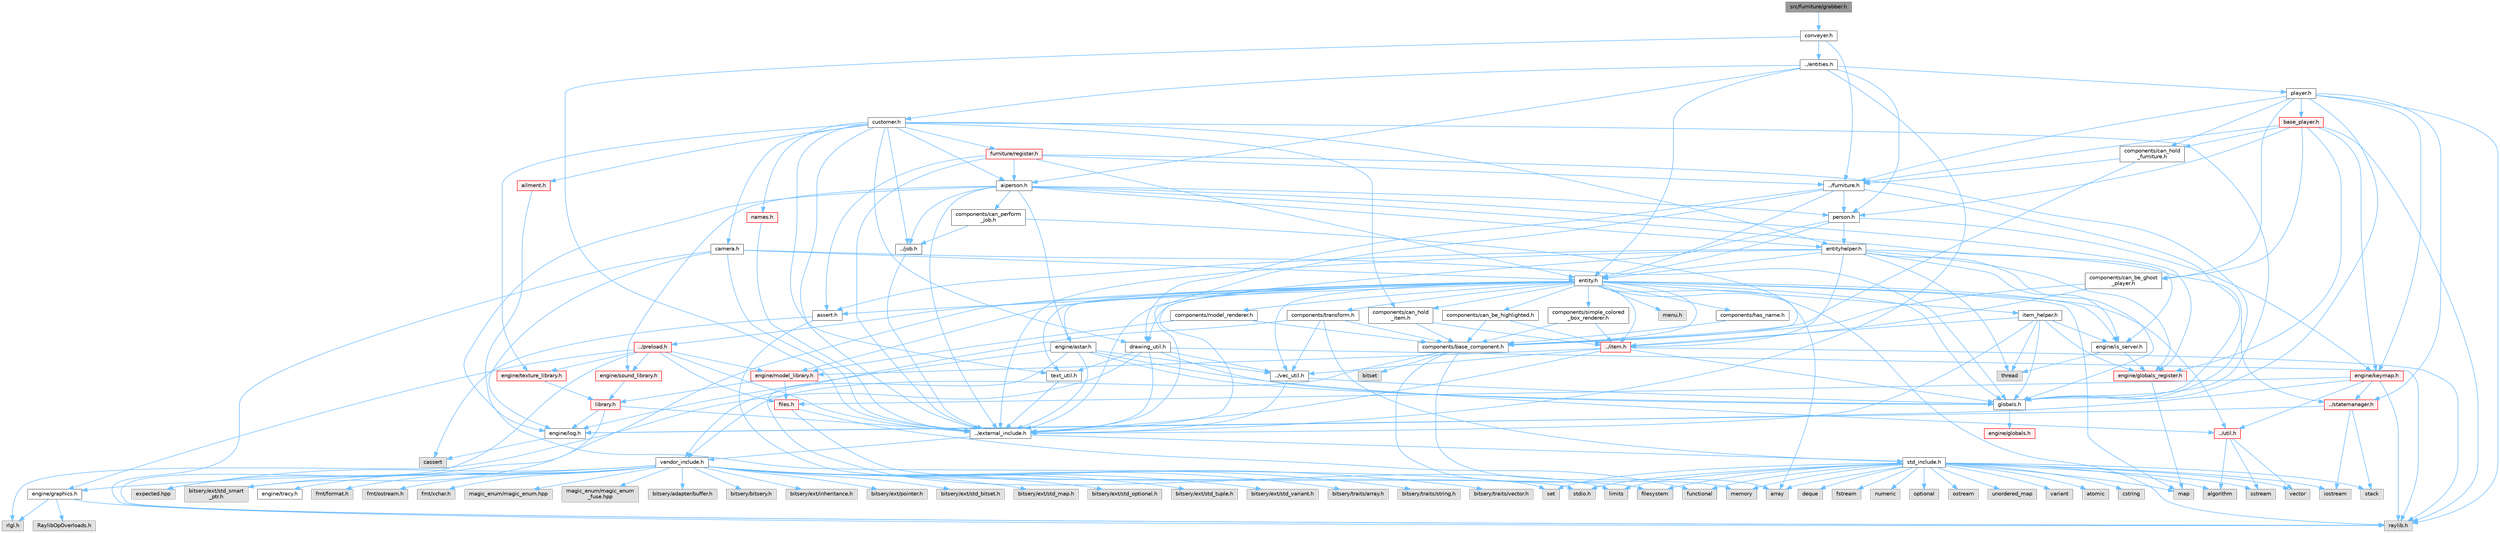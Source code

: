 digraph "src/furniture/grabber.h"
{
 // LATEX_PDF_SIZE
  bgcolor="transparent";
  edge [fontname=Helvetica,fontsize=10,labelfontname=Helvetica,labelfontsize=10];
  node [fontname=Helvetica,fontsize=10,shape=box,height=0.2,width=0.4];
  Node1 [label="src/furniture/grabber.h",height=0.2,width=0.4,color="gray40", fillcolor="grey60", style="filled", fontcolor="black",tooltip=" "];
  Node1 -> Node2 [color="steelblue1",style="solid"];
  Node2 [label="conveyer.h",height=0.2,width=0.4,color="grey40", fillcolor="white", style="filled",URL="$de/d1f/conveyer_8h.html",tooltip=" "];
  Node2 -> Node3 [color="steelblue1",style="solid"];
  Node3 [label="../external_include.h",height=0.2,width=0.4,color="grey40", fillcolor="white", style="filled",URL="$d7/daf/external__include_8h.html",tooltip=" "];
  Node3 -> Node4 [color="steelblue1",style="solid"];
  Node4 [label="std_include.h",height=0.2,width=0.4,color="grey40", fillcolor="white", style="filled",URL="$d4/dae/std__include_8h.html",tooltip=" "];
  Node4 -> Node5 [color="steelblue1",style="solid"];
  Node5 [label="stdio.h",height=0.2,width=0.4,color="grey60", fillcolor="#E0E0E0", style="filled",tooltip=" "];
  Node4 -> Node6 [color="steelblue1",style="solid"];
  Node6 [label="algorithm",height=0.2,width=0.4,color="grey60", fillcolor="#E0E0E0", style="filled",tooltip=" "];
  Node4 -> Node7 [color="steelblue1",style="solid"];
  Node7 [label="array",height=0.2,width=0.4,color="grey60", fillcolor="#E0E0E0", style="filled",tooltip=" "];
  Node4 -> Node8 [color="steelblue1",style="solid"];
  Node8 [label="atomic",height=0.2,width=0.4,color="grey60", fillcolor="#E0E0E0", style="filled",tooltip=" "];
  Node4 -> Node9 [color="steelblue1",style="solid"];
  Node9 [label="cstring",height=0.2,width=0.4,color="grey60", fillcolor="#E0E0E0", style="filled",tooltip=" "];
  Node4 -> Node10 [color="steelblue1",style="solid"];
  Node10 [label="deque",height=0.2,width=0.4,color="grey60", fillcolor="#E0E0E0", style="filled",tooltip=" "];
  Node4 -> Node11 [color="steelblue1",style="solid"];
  Node11 [label="filesystem",height=0.2,width=0.4,color="grey60", fillcolor="#E0E0E0", style="filled",tooltip=" "];
  Node4 -> Node12 [color="steelblue1",style="solid"];
  Node12 [label="fstream",height=0.2,width=0.4,color="grey60", fillcolor="#E0E0E0", style="filled",tooltip=" "];
  Node4 -> Node13 [color="steelblue1",style="solid"];
  Node13 [label="functional",height=0.2,width=0.4,color="grey60", fillcolor="#E0E0E0", style="filled",tooltip=" "];
  Node4 -> Node14 [color="steelblue1",style="solid"];
  Node14 [label="iostream",height=0.2,width=0.4,color="grey60", fillcolor="#E0E0E0", style="filled",tooltip=" "];
  Node4 -> Node15 [color="steelblue1",style="solid"];
  Node15 [label="limits",height=0.2,width=0.4,color="grey60", fillcolor="#E0E0E0", style="filled",tooltip=" "];
  Node4 -> Node16 [color="steelblue1",style="solid"];
  Node16 [label="map",height=0.2,width=0.4,color="grey60", fillcolor="#E0E0E0", style="filled",tooltip=" "];
  Node4 -> Node17 [color="steelblue1",style="solid"];
  Node17 [label="memory",height=0.2,width=0.4,color="grey60", fillcolor="#E0E0E0", style="filled",tooltip=" "];
  Node4 -> Node18 [color="steelblue1",style="solid"];
  Node18 [label="numeric",height=0.2,width=0.4,color="grey60", fillcolor="#E0E0E0", style="filled",tooltip=" "];
  Node4 -> Node19 [color="steelblue1",style="solid"];
  Node19 [label="optional",height=0.2,width=0.4,color="grey60", fillcolor="#E0E0E0", style="filled",tooltip=" "];
  Node4 -> Node20 [color="steelblue1",style="solid"];
  Node20 [label="ostream",height=0.2,width=0.4,color="grey60", fillcolor="#E0E0E0", style="filled",tooltip=" "];
  Node4 -> Node21 [color="steelblue1",style="solid"];
  Node21 [label="set",height=0.2,width=0.4,color="grey60", fillcolor="#E0E0E0", style="filled",tooltip=" "];
  Node4 -> Node22 [color="steelblue1",style="solid"];
  Node22 [label="sstream",height=0.2,width=0.4,color="grey60", fillcolor="#E0E0E0", style="filled",tooltip=" "];
  Node4 -> Node23 [color="steelblue1",style="solid"];
  Node23 [label="stack",height=0.2,width=0.4,color="grey60", fillcolor="#E0E0E0", style="filled",tooltip=" "];
  Node4 -> Node24 [color="steelblue1",style="solid"];
  Node24 [label="unordered_map",height=0.2,width=0.4,color="grey60", fillcolor="#E0E0E0", style="filled",tooltip=" "];
  Node4 -> Node25 [color="steelblue1",style="solid"];
  Node25 [label="variant",height=0.2,width=0.4,color="grey60", fillcolor="#E0E0E0", style="filled",tooltip=" "];
  Node4 -> Node26 [color="steelblue1",style="solid"];
  Node26 [label="vector",height=0.2,width=0.4,color="grey60", fillcolor="#E0E0E0", style="filled",tooltip=" "];
  Node3 -> Node27 [color="steelblue1",style="solid"];
  Node27 [label="vendor_include.h",height=0.2,width=0.4,color="grey40", fillcolor="white", style="filled",URL="$d6/dba/vendor__include_8h.html",tooltip=" "];
  Node27 -> Node28 [color="steelblue1",style="solid"];
  Node28 [label="engine/graphics.h",height=0.2,width=0.4,color="grey40", fillcolor="white", style="filled",URL="$d7/d04/graphics_8h.html",tooltip=" "];
  Node28 -> Node29 [color="steelblue1",style="solid"];
  Node29 [label="raylib.h",height=0.2,width=0.4,color="grey60", fillcolor="#E0E0E0", style="filled",tooltip=" "];
  Node28 -> Node30 [color="steelblue1",style="solid"];
  Node30 [label="rlgl.h",height=0.2,width=0.4,color="grey60", fillcolor="#E0E0E0", style="filled",tooltip=" "];
  Node28 -> Node31 [color="steelblue1",style="solid"];
  Node31 [label="RaylibOpOverloads.h",height=0.2,width=0.4,color="grey60", fillcolor="#E0E0E0", style="filled",tooltip=" "];
  Node27 -> Node32 [color="steelblue1",style="solid"];
  Node32 [label="fmt/format.h",height=0.2,width=0.4,color="grey60", fillcolor="#E0E0E0", style="filled",tooltip=" "];
  Node27 -> Node33 [color="steelblue1",style="solid"];
  Node33 [label="fmt/ostream.h",height=0.2,width=0.4,color="grey60", fillcolor="#E0E0E0", style="filled",tooltip=" "];
  Node27 -> Node34 [color="steelblue1",style="solid"];
  Node34 [label="fmt/xchar.h",height=0.2,width=0.4,color="grey60", fillcolor="#E0E0E0", style="filled",tooltip=" "];
  Node27 -> Node35 [color="steelblue1",style="solid"];
  Node35 [label="expected.hpp",height=0.2,width=0.4,color="grey60", fillcolor="#E0E0E0", style="filled",tooltip=" "];
  Node27 -> Node36 [color="steelblue1",style="solid"];
  Node36 [label="magic_enum/magic_enum.hpp",height=0.2,width=0.4,color="grey60", fillcolor="#E0E0E0", style="filled",tooltip=" "];
  Node27 -> Node37 [color="steelblue1",style="solid"];
  Node37 [label="magic_enum/magic_enum\l_fuse.hpp",height=0.2,width=0.4,color="grey60", fillcolor="#E0E0E0", style="filled",tooltip=" "];
  Node27 -> Node38 [color="steelblue1",style="solid"];
  Node38 [label="bitsery/adapter/buffer.h",height=0.2,width=0.4,color="grey60", fillcolor="#E0E0E0", style="filled",tooltip=" "];
  Node27 -> Node39 [color="steelblue1",style="solid"];
  Node39 [label="bitsery/bitsery.h",height=0.2,width=0.4,color="grey60", fillcolor="#E0E0E0", style="filled",tooltip=" "];
  Node27 -> Node40 [color="steelblue1",style="solid"];
  Node40 [label="bitsery/ext/inheritance.h",height=0.2,width=0.4,color="grey60", fillcolor="#E0E0E0", style="filled",tooltip=" "];
  Node27 -> Node41 [color="steelblue1",style="solid"];
  Node41 [label="bitsery/ext/pointer.h",height=0.2,width=0.4,color="grey60", fillcolor="#E0E0E0", style="filled",tooltip=" "];
  Node27 -> Node42 [color="steelblue1",style="solid"];
  Node42 [label="bitsery/ext/std_bitset.h",height=0.2,width=0.4,color="grey60", fillcolor="#E0E0E0", style="filled",tooltip=" "];
  Node27 -> Node43 [color="steelblue1",style="solid"];
  Node43 [label="bitsery/ext/std_map.h",height=0.2,width=0.4,color="grey60", fillcolor="#E0E0E0", style="filled",tooltip=" "];
  Node27 -> Node44 [color="steelblue1",style="solid"];
  Node44 [label="bitsery/ext/std_optional.h",height=0.2,width=0.4,color="grey60", fillcolor="#E0E0E0", style="filled",tooltip=" "];
  Node27 -> Node45 [color="steelblue1",style="solid"];
  Node45 [label="bitsery/ext/std_smart\l_ptr.h",height=0.2,width=0.4,color="grey60", fillcolor="#E0E0E0", style="filled",tooltip=" "];
  Node27 -> Node46 [color="steelblue1",style="solid"];
  Node46 [label="bitsery/ext/std_tuple.h",height=0.2,width=0.4,color="grey60", fillcolor="#E0E0E0", style="filled",tooltip=" "];
  Node27 -> Node47 [color="steelblue1",style="solid"];
  Node47 [label="bitsery/ext/std_variant.h",height=0.2,width=0.4,color="grey60", fillcolor="#E0E0E0", style="filled",tooltip=" "];
  Node27 -> Node48 [color="steelblue1",style="solid"];
  Node48 [label="bitsery/traits/array.h",height=0.2,width=0.4,color="grey60", fillcolor="#E0E0E0", style="filled",tooltip=" "];
  Node27 -> Node49 [color="steelblue1",style="solid"];
  Node49 [label="bitsery/traits/string.h",height=0.2,width=0.4,color="grey60", fillcolor="#E0E0E0", style="filled",tooltip=" "];
  Node27 -> Node50 [color="steelblue1",style="solid"];
  Node50 [label="bitsery/traits/vector.h",height=0.2,width=0.4,color="grey60", fillcolor="#E0E0E0", style="filled",tooltip=" "];
  Node27 -> Node51 [color="steelblue1",style="solid"];
  Node51 [label="engine/tracy.h",height=0.2,width=0.4,color="grey40", fillcolor="white", style="filled",URL="$d6/d15/tracy_8h.html",tooltip=" "];
  Node2 -> Node52 [color="steelblue1",style="solid"];
  Node52 [label="../entities.h",height=0.2,width=0.4,color="grey40", fillcolor="white", style="filled",URL="$dd/d5a/entities_8h.html",tooltip=" "];
  Node52 -> Node3 [color="steelblue1",style="solid"];
  Node52 -> Node53 [color="steelblue1",style="solid"];
  Node53 [label="entity.h",height=0.2,width=0.4,color="grey40", fillcolor="white", style="filled",URL="$d8/d83/entity_8h.html",tooltip=" "];
  Node53 -> Node45 [color="steelblue1",style="solid"];
  Node53 -> Node54 [color="steelblue1",style="solid"];
  Node54 [label="components/base_component.h",height=0.2,width=0.4,color="grey40", fillcolor="white", style="filled",URL="$d5/dbb/base__component_8h.html",tooltip=" "];
  Node54 -> Node7 [color="steelblue1",style="solid"];
  Node54 -> Node55 [color="steelblue1",style="solid"];
  Node55 [label="bitset",height=0.2,width=0.4,color="grey60", fillcolor="#E0E0E0", style="filled",tooltip=" "];
  Node54 -> Node17 [color="steelblue1",style="solid"];
  Node54 -> Node27 [color="steelblue1",style="solid"];
  Node53 -> Node56 [color="steelblue1",style="solid"];
  Node56 [label="components/can_be_highlighted.h",height=0.2,width=0.4,color="grey40", fillcolor="white", style="filled",URL="$db/d75/can__be__highlighted_8h.html",tooltip=" "];
  Node56 -> Node57 [color="steelblue1",style="solid"];
  Node57 [label="../item.h",height=0.2,width=0.4,color="red", fillcolor="#FFF0F0", style="filled",URL="$df/d1f/item_8h.html",tooltip=" "];
  Node57 -> Node3 [color="steelblue1",style="solid"];
  Node57 -> Node97 [color="steelblue1",style="solid"];
  Node97 [label="engine/model_library.h",height=0.2,width=0.4,color="red", fillcolor="#FFF0F0", style="filled",URL="$d0/dd0/model__library_8h.html",tooltip=" "];
  Node97 -> Node79 [color="steelblue1",style="solid"];
  Node79 [label="files.h",height=0.2,width=0.4,color="red", fillcolor="#FFF0F0", style="filled",URL="$dd/d20/files_8h.html",tooltip=" "];
  Node79 -> Node11 [color="steelblue1",style="solid"];
  Node79 -> Node13 [color="steelblue1",style="solid"];
  Node97 -> Node98 [color="steelblue1",style="solid"];
  Node98 [label="library.h",height=0.2,width=0.4,color="red", fillcolor="#FFF0F0", style="filled",URL="$dd/d08/library_8h.html",tooltip=" "];
  Node98 -> Node3 [color="steelblue1",style="solid"];
  Node98 -> Node35 [color="steelblue1",style="solid"];
  Node98 -> Node72 [color="steelblue1",style="solid"];
  Node72 [label="engine/log.h",height=0.2,width=0.4,color="grey40", fillcolor="white", style="filled",URL="$d7/d7f/log_8h.html",tooltip=" "];
  Node72 -> Node73 [color="steelblue1",style="solid"];
  Node73 [label="cassert",height=0.2,width=0.4,color="grey60", fillcolor="#E0E0E0", style="filled",tooltip=" "];
  Node57 -> Node88 [color="steelblue1",style="solid"];
  Node88 [label="globals.h",height=0.2,width=0.4,color="grey40", fillcolor="white", style="filled",URL="$d5/d87/globals_8h.html",tooltip=" "];
  Node88 -> Node89 [color="steelblue1",style="solid"];
  Node89 [label="engine/globals.h",height=0.2,width=0.4,color="red", fillcolor="#FFF0F0", style="filled",URL="$d4/df4/engine_2globals_8h.html",tooltip=" "];
  Node57 -> Node29 [color="steelblue1",style="solid"];
  Node57 -> Node87 [color="steelblue1",style="solid"];
  Node87 [label="../vec_util.h",height=0.2,width=0.4,color="grey40", fillcolor="white", style="filled",URL="$d0/d3f/vec__util_8h.html",tooltip=" "];
  Node87 -> Node3 [color="steelblue1",style="solid"];
  Node87 -> Node88 [color="steelblue1",style="solid"];
  Node56 -> Node54 [color="steelblue1",style="solid"];
  Node53 -> Node110 [color="steelblue1",style="solid"];
  Node110 [label="components/can_hold\l_item.h",height=0.2,width=0.4,color="grey40", fillcolor="white", style="filled",URL="$dc/d28/can__hold__item_8h.html",tooltip=" "];
  Node110 -> Node57 [color="steelblue1",style="solid"];
  Node110 -> Node54 [color="steelblue1",style="solid"];
  Node53 -> Node111 [color="steelblue1",style="solid"];
  Node111 [label="components/has_name.h",height=0.2,width=0.4,color="grey40", fillcolor="white", style="filled",URL="$df/da4/has__name_8h.html",tooltip=" "];
  Node111 -> Node54 [color="steelblue1",style="solid"];
  Node53 -> Node112 [color="steelblue1",style="solid"];
  Node112 [label="components/model_renderer.h",height=0.2,width=0.4,color="grey40", fillcolor="white", style="filled",URL="$df/df8/model__renderer_8h.html",tooltip=" "];
  Node112 -> Node97 [color="steelblue1",style="solid"];
  Node112 -> Node54 [color="steelblue1",style="solid"];
  Node53 -> Node113 [color="steelblue1",style="solid"];
  Node113 [label="components/simple_colored\l_box_renderer.h",height=0.2,width=0.4,color="grey40", fillcolor="white", style="filled",URL="$d7/d5e/simple__colored__box__renderer_8h.html",tooltip=" "];
  Node113 -> Node57 [color="steelblue1",style="solid"];
  Node113 -> Node54 [color="steelblue1",style="solid"];
  Node53 -> Node114 [color="steelblue1",style="solid"];
  Node114 [label="components/transform.h",height=0.2,width=0.4,color="grey40", fillcolor="white", style="filled",URL="$d2/d80/transform_8h.html",tooltip=" "];
  Node114 -> Node4 [color="steelblue1",style="solid"];
  Node114 -> Node87 [color="steelblue1",style="solid"];
  Node114 -> Node27 [color="steelblue1",style="solid"];
  Node114 -> Node54 [color="steelblue1",style="solid"];
  Node53 -> Node90 [color="steelblue1",style="solid"];
  Node90 [label="assert.h",height=0.2,width=0.4,color="grey40", fillcolor="white", style="filled",URL="$dc/da7/assert_8h.html",tooltip=" "];
  Node90 -> Node5 [color="steelblue1",style="solid"];
  Node90 -> Node73 [color="steelblue1",style="solid"];
  Node53 -> Node3 [color="steelblue1",style="solid"];
  Node53 -> Node7 [color="steelblue1",style="solid"];
  Node53 -> Node16 [color="steelblue1",style="solid"];
  Node53 -> Node115 [color="steelblue1",style="solid"];
  Node115 [label="drawing_util.h",height=0.2,width=0.4,color="grey40", fillcolor="white", style="filled",URL="$df/db6/drawing__util_8h.html",tooltip=" "];
  Node115 -> Node3 [color="steelblue1",style="solid"];
  Node115 -> Node88 [color="steelblue1",style="solid"];
  Node115 -> Node29 [color="steelblue1",style="solid"];
  Node115 -> Node30 [color="steelblue1",style="solid"];
  Node115 -> Node116 [color="steelblue1",style="solid"];
  Node116 [label="text_util.h",height=0.2,width=0.4,color="grey40", fillcolor="white", style="filled",URL="$d4/d78/text__util_8h.html",tooltip=" "];
  Node116 -> Node3 [color="steelblue1",style="solid"];
  Node115 -> Node87 [color="steelblue1",style="solid"];
  Node53 -> Node117 [color="steelblue1",style="solid"];
  Node117 [label="engine/astar.h",height=0.2,width=0.4,color="grey40", fillcolor="white", style="filled",URL="$d8/d56/astar_8h.html",tooltip=" "];
  Node117 -> Node15 [color="steelblue1",style="solid"];
  Node117 -> Node3 [color="steelblue1",style="solid"];
  Node117 -> Node88 [color="steelblue1",style="solid"];
  Node117 -> Node75 [color="steelblue1",style="solid"];
  Node75 [label="../util.h",height=0.2,width=0.4,color="red", fillcolor="#FFF0F0", style="filled",URL="$d8/d3c/util_8h.html",tooltip=" "];
  Node75 -> Node6 [color="steelblue1",style="solid"];
  Node75 -> Node22 [color="steelblue1",style="solid"];
  Node75 -> Node26 [color="steelblue1",style="solid"];
  Node117 -> Node87 [color="steelblue1",style="solid"];
  Node117 -> Node72 [color="steelblue1",style="solid"];
  Node53 -> Node67 [color="steelblue1",style="solid"];
  Node67 [label="engine/is_server.h",height=0.2,width=0.4,color="grey40", fillcolor="white", style="filled",URL="$d6/db9/is__server_8h.html",tooltip=" "];
  Node67 -> Node68 [color="steelblue1",style="solid"];
  Node68 [label="thread",height=0.2,width=0.4,color="grey60", fillcolor="#E0E0E0", style="filled",tooltip=" "];
  Node67 -> Node65 [color="steelblue1",style="solid"];
  Node65 [label="engine/globals_register.h",height=0.2,width=0.4,color="red", fillcolor="#FFF0F0", style="filled",URL="$db/da1/globals__register_8h.html",tooltip=" "];
  Node65 -> Node16 [color="steelblue1",style="solid"];
  Node53 -> Node97 [color="steelblue1",style="solid"];
  Node53 -> Node88 [color="steelblue1",style="solid"];
  Node53 -> Node57 [color="steelblue1",style="solid"];
  Node53 -> Node118 [color="steelblue1",style="solid"];
  Node118 [label="item_helper.h",height=0.2,width=0.4,color="grey40", fillcolor="white", style="filled",URL="$d0/d4e/item__helper_8h.html",tooltip=" "];
  Node118 -> Node68 [color="steelblue1",style="solid"];
  Node118 -> Node3 [color="steelblue1",style="solid"];
  Node118 -> Node65 [color="steelblue1",style="solid"];
  Node118 -> Node67 [color="steelblue1",style="solid"];
  Node118 -> Node88 [color="steelblue1",style="solid"];
  Node118 -> Node57 [color="steelblue1",style="solid"];
  Node53 -> Node119 [color="steelblue1",style="solid"];
  Node119 [label="menu.h",height=0.2,width=0.4,color="grey60", fillcolor="#E0E0E0", style="filled",tooltip=" "];
  Node53 -> Node96 [color="steelblue1",style="solid"];
  Node96 [label="../preload.h",height=0.2,width=0.4,color="red", fillcolor="#FFF0F0", style="filled",URL="$d5/d34/preload_8h.html",tooltip=" "];
  Node96 -> Node3 [color="steelblue1",style="solid"];
  Node96 -> Node28 [color="steelblue1",style="solid"];
  Node96 -> Node29 [color="steelblue1",style="solid"];
  Node96 -> Node79 [color="steelblue1",style="solid"];
  Node96 -> Node97 [color="steelblue1",style="solid"];
  Node96 -> Node104 [color="steelblue1",style="solid"];
  Node104 [label="engine/sound_library.h",height=0.2,width=0.4,color="red", fillcolor="#FFF0F0", style="filled",URL="$d5/d04/sound__library_8h.html",tooltip=" "];
  Node104 -> Node98 [color="steelblue1",style="solid"];
  Node96 -> Node105 [color="steelblue1",style="solid"];
  Node105 [label="engine/texture_library.h",height=0.2,width=0.4,color="red", fillcolor="#FFF0F0", style="filled",URL="$d5/d33/texture__library_8h.html",tooltip=" "];
  Node105 -> Node98 [color="steelblue1",style="solid"];
  Node53 -> Node29 [color="steelblue1",style="solid"];
  Node53 -> Node116 [color="steelblue1",style="solid"];
  Node53 -> Node75 [color="steelblue1",style="solid"];
  Node53 -> Node87 [color="steelblue1",style="solid"];
  Node52 -> Node120 [color="steelblue1",style="solid"];
  Node120 [label="aiperson.h",height=0.2,width=0.4,color="grey40", fillcolor="white", style="filled",URL="$d4/d16/aiperson_8h.html",tooltip=" "];
  Node120 -> Node3 [color="steelblue1",style="solid"];
  Node120 -> Node117 [color="steelblue1",style="solid"];
  Node120 -> Node65 [color="steelblue1",style="solid"];
  Node120 -> Node67 [color="steelblue1",style="solid"];
  Node120 -> Node72 [color="steelblue1",style="solid"];
  Node120 -> Node104 [color="steelblue1",style="solid"];
  Node120 -> Node121 [color="steelblue1",style="solid"];
  Node121 [label="components/can_perform\l_job.h",height=0.2,width=0.4,color="grey40", fillcolor="white", style="filled",URL="$de/df1/can__perform__job_8h.html",tooltip=" "];
  Node121 -> Node122 [color="steelblue1",style="solid"];
  Node122 [label="../job.h",height=0.2,width=0.4,color="grey40", fillcolor="white", style="filled",URL="$d3/d6a/job_8h.html",tooltip=" "];
  Node122 -> Node3 [color="steelblue1",style="solid"];
  Node121 -> Node54 [color="steelblue1",style="solid"];
  Node120 -> Node123 [color="steelblue1",style="solid"];
  Node123 [label="entityhelper.h",height=0.2,width=0.4,color="grey40", fillcolor="white", style="filled",URL="$d9/d3c/entityhelper_8h.html",tooltip=" "];
  Node123 -> Node68 [color="steelblue1",style="solid"];
  Node123 -> Node90 [color="steelblue1",style="solid"];
  Node123 -> Node3 [color="steelblue1",style="solid"];
  Node123 -> Node65 [color="steelblue1",style="solid"];
  Node123 -> Node67 [color="steelblue1",style="solid"];
  Node123 -> Node88 [color="steelblue1",style="solid"];
  Node123 -> Node53 [color="steelblue1",style="solid"];
  Node123 -> Node57 [color="steelblue1",style="solid"];
  Node123 -> Node71 [color="steelblue1",style="solid"];
  Node71 [label="../statemanager.h",height=0.2,width=0.4,color="red", fillcolor="#FFF0F0", style="filled",URL="$d2/d5f/statemanager_8h.html",tooltip=" "];
  Node71 -> Node14 [color="steelblue1",style="solid"];
  Node71 -> Node23 [color="steelblue1",style="solid"];
  Node71 -> Node72 [color="steelblue1",style="solid"];
  Node120 -> Node122 [color="steelblue1",style="solid"];
  Node120 -> Node124 [color="steelblue1",style="solid"];
  Node124 [label="person.h",height=0.2,width=0.4,color="grey40", fillcolor="white", style="filled",URL="$d4/d98/person_8h.html",tooltip=" "];
  Node124 -> Node3 [color="steelblue1",style="solid"];
  Node124 -> Node53 [color="steelblue1",style="solid"];
  Node124 -> Node123 [color="steelblue1",style="solid"];
  Node124 -> Node69 [color="steelblue1",style="solid"];
  Node69 [label="engine/keymap.h",height=0.2,width=0.4,color="red", fillcolor="#FFF0F0", style="filled",URL="$da/d9a/keymap_8h.html",tooltip=" "];
  Node69 -> Node29 [color="steelblue1",style="solid"];
  Node69 -> Node71 [color="steelblue1",style="solid"];
  Node69 -> Node75 [color="steelblue1",style="solid"];
  Node69 -> Node79 [color="steelblue1",style="solid"];
  Node69 -> Node72 [color="steelblue1",style="solid"];
  Node52 -> Node125 [color="steelblue1",style="solid"];
  Node125 [label="customer.h",height=0.2,width=0.4,color="grey40", fillcolor="white", style="filled",URL="$d3/d35/customer_8h.html",tooltip=" "];
  Node125 -> Node110 [color="steelblue1",style="solid"];
  Node125 -> Node115 [color="steelblue1",style="solid"];
  Node125 -> Node123 [color="steelblue1",style="solid"];
  Node125 -> Node3 [color="steelblue1",style="solid"];
  Node125 -> Node120 [color="steelblue1",style="solid"];
  Node125 -> Node126 [color="steelblue1",style="solid"];
  Node126 [label="ailment.h",height=0.2,width=0.4,color="red", fillcolor="#FFF0F0", style="filled",URL="$da/d97/ailment_8h.html",tooltip=" "];
  Node126 -> Node21 [color="steelblue1",style="solid"];
  Node125 -> Node127 [color="steelblue1",style="solid"];
  Node127 [label="camera.h",height=0.2,width=0.4,color="grey40", fillcolor="white", style="filled",URL="$d7/df6/camera_8h.html",tooltip=" "];
  Node127 -> Node3 [color="steelblue1",style="solid"];
  Node127 -> Node72 [color="steelblue1",style="solid"];
  Node127 -> Node53 [color="steelblue1",style="solid"];
  Node127 -> Node88 [color="steelblue1",style="solid"];
  Node127 -> Node29 [color="steelblue1",style="solid"];
  Node125 -> Node105 [color="steelblue1",style="solid"];
  Node125 -> Node128 [color="steelblue1",style="solid"];
  Node128 [label="furniture/register.h",height=0.2,width=0.4,color="red", fillcolor="#FFF0F0", style="filled",URL="$df/d80/register_8h.html",tooltip=" "];
  Node128 -> Node3 [color="steelblue1",style="solid"];
  Node128 -> Node90 [color="steelblue1",style="solid"];
  Node128 -> Node53 [color="steelblue1",style="solid"];
  Node128 -> Node88 [color="steelblue1",style="solid"];
  Node128 -> Node120 [color="steelblue1",style="solid"];
  Node128 -> Node129 [color="steelblue1",style="solid"];
  Node129 [label="../furniture.h",height=0.2,width=0.4,color="grey40", fillcolor="white", style="filled",URL="$d1/d57/furniture_8h.html",tooltip=" "];
  Node129 -> Node115 [color="steelblue1",style="solid"];
  Node129 -> Node3 [color="steelblue1",style="solid"];
  Node129 -> Node53 [color="steelblue1",style="solid"];
  Node129 -> Node88 [color="steelblue1",style="solid"];
  Node129 -> Node124 [color="steelblue1",style="solid"];
  Node125 -> Node88 [color="steelblue1",style="solid"];
  Node125 -> Node122 [color="steelblue1",style="solid"];
  Node125 -> Node131 [color="steelblue1",style="solid"];
  Node131 [label="names.h",height=0.2,width=0.4,color="red", fillcolor="#FFF0F0", style="filled",URL="$d8/d22/names_8h.html",tooltip=" "];
  Node131 -> Node3 [color="steelblue1",style="solid"];
  Node125 -> Node116 [color="steelblue1",style="solid"];
  Node52 -> Node124 [color="steelblue1",style="solid"];
  Node52 -> Node132 [color="steelblue1",style="solid"];
  Node132 [label="player.h",height=0.2,width=0.4,color="grey40", fillcolor="white", style="filled",URL="$d3/d62/player_8h.html",tooltip=" "];
  Node132 -> Node133 [color="steelblue1",style="solid"];
  Node133 [label="base_player.h",height=0.2,width=0.4,color="red", fillcolor="#FFF0F0", style="filled",URL="$d7/dc6/base__player_8h.html",tooltip=" "];
  Node133 -> Node134 [color="steelblue1",style="solid"];
  Node134 [label="components/can_be_ghost\l_player.h",height=0.2,width=0.4,color="grey40", fillcolor="white", style="filled",URL="$d1/d8a/can__be__ghost__player_8h.html",tooltip=" "];
  Node134 -> Node57 [color="steelblue1",style="solid"];
  Node134 -> Node54 [color="steelblue1",style="solid"];
  Node133 -> Node136 [color="steelblue1",style="solid"];
  Node136 [label="components/can_hold\l_furniture.h",height=0.2,width=0.4,color="grey40", fillcolor="white", style="filled",URL="$d6/d76/can__hold__furniture_8h.html",tooltip=" "];
  Node136 -> Node129 [color="steelblue1",style="solid"];
  Node136 -> Node54 [color="steelblue1",style="solid"];
  Node133 -> Node29 [color="steelblue1",style="solid"];
  Node133 -> Node65 [color="steelblue1",style="solid"];
  Node133 -> Node69 [color="steelblue1",style="solid"];
  Node133 -> Node124 [color="steelblue1",style="solid"];
  Node133 -> Node129 [color="steelblue1",style="solid"];
  Node132 -> Node134 [color="steelblue1",style="solid"];
  Node132 -> Node136 [color="steelblue1",style="solid"];
  Node132 -> Node69 [color="steelblue1",style="solid"];
  Node132 -> Node88 [color="steelblue1",style="solid"];
  Node132 -> Node29 [color="steelblue1",style="solid"];
  Node132 -> Node71 [color="steelblue1",style="solid"];
  Node132 -> Node129 [color="steelblue1",style="solid"];
  Node2 -> Node129 [color="steelblue1",style="solid"];
}
